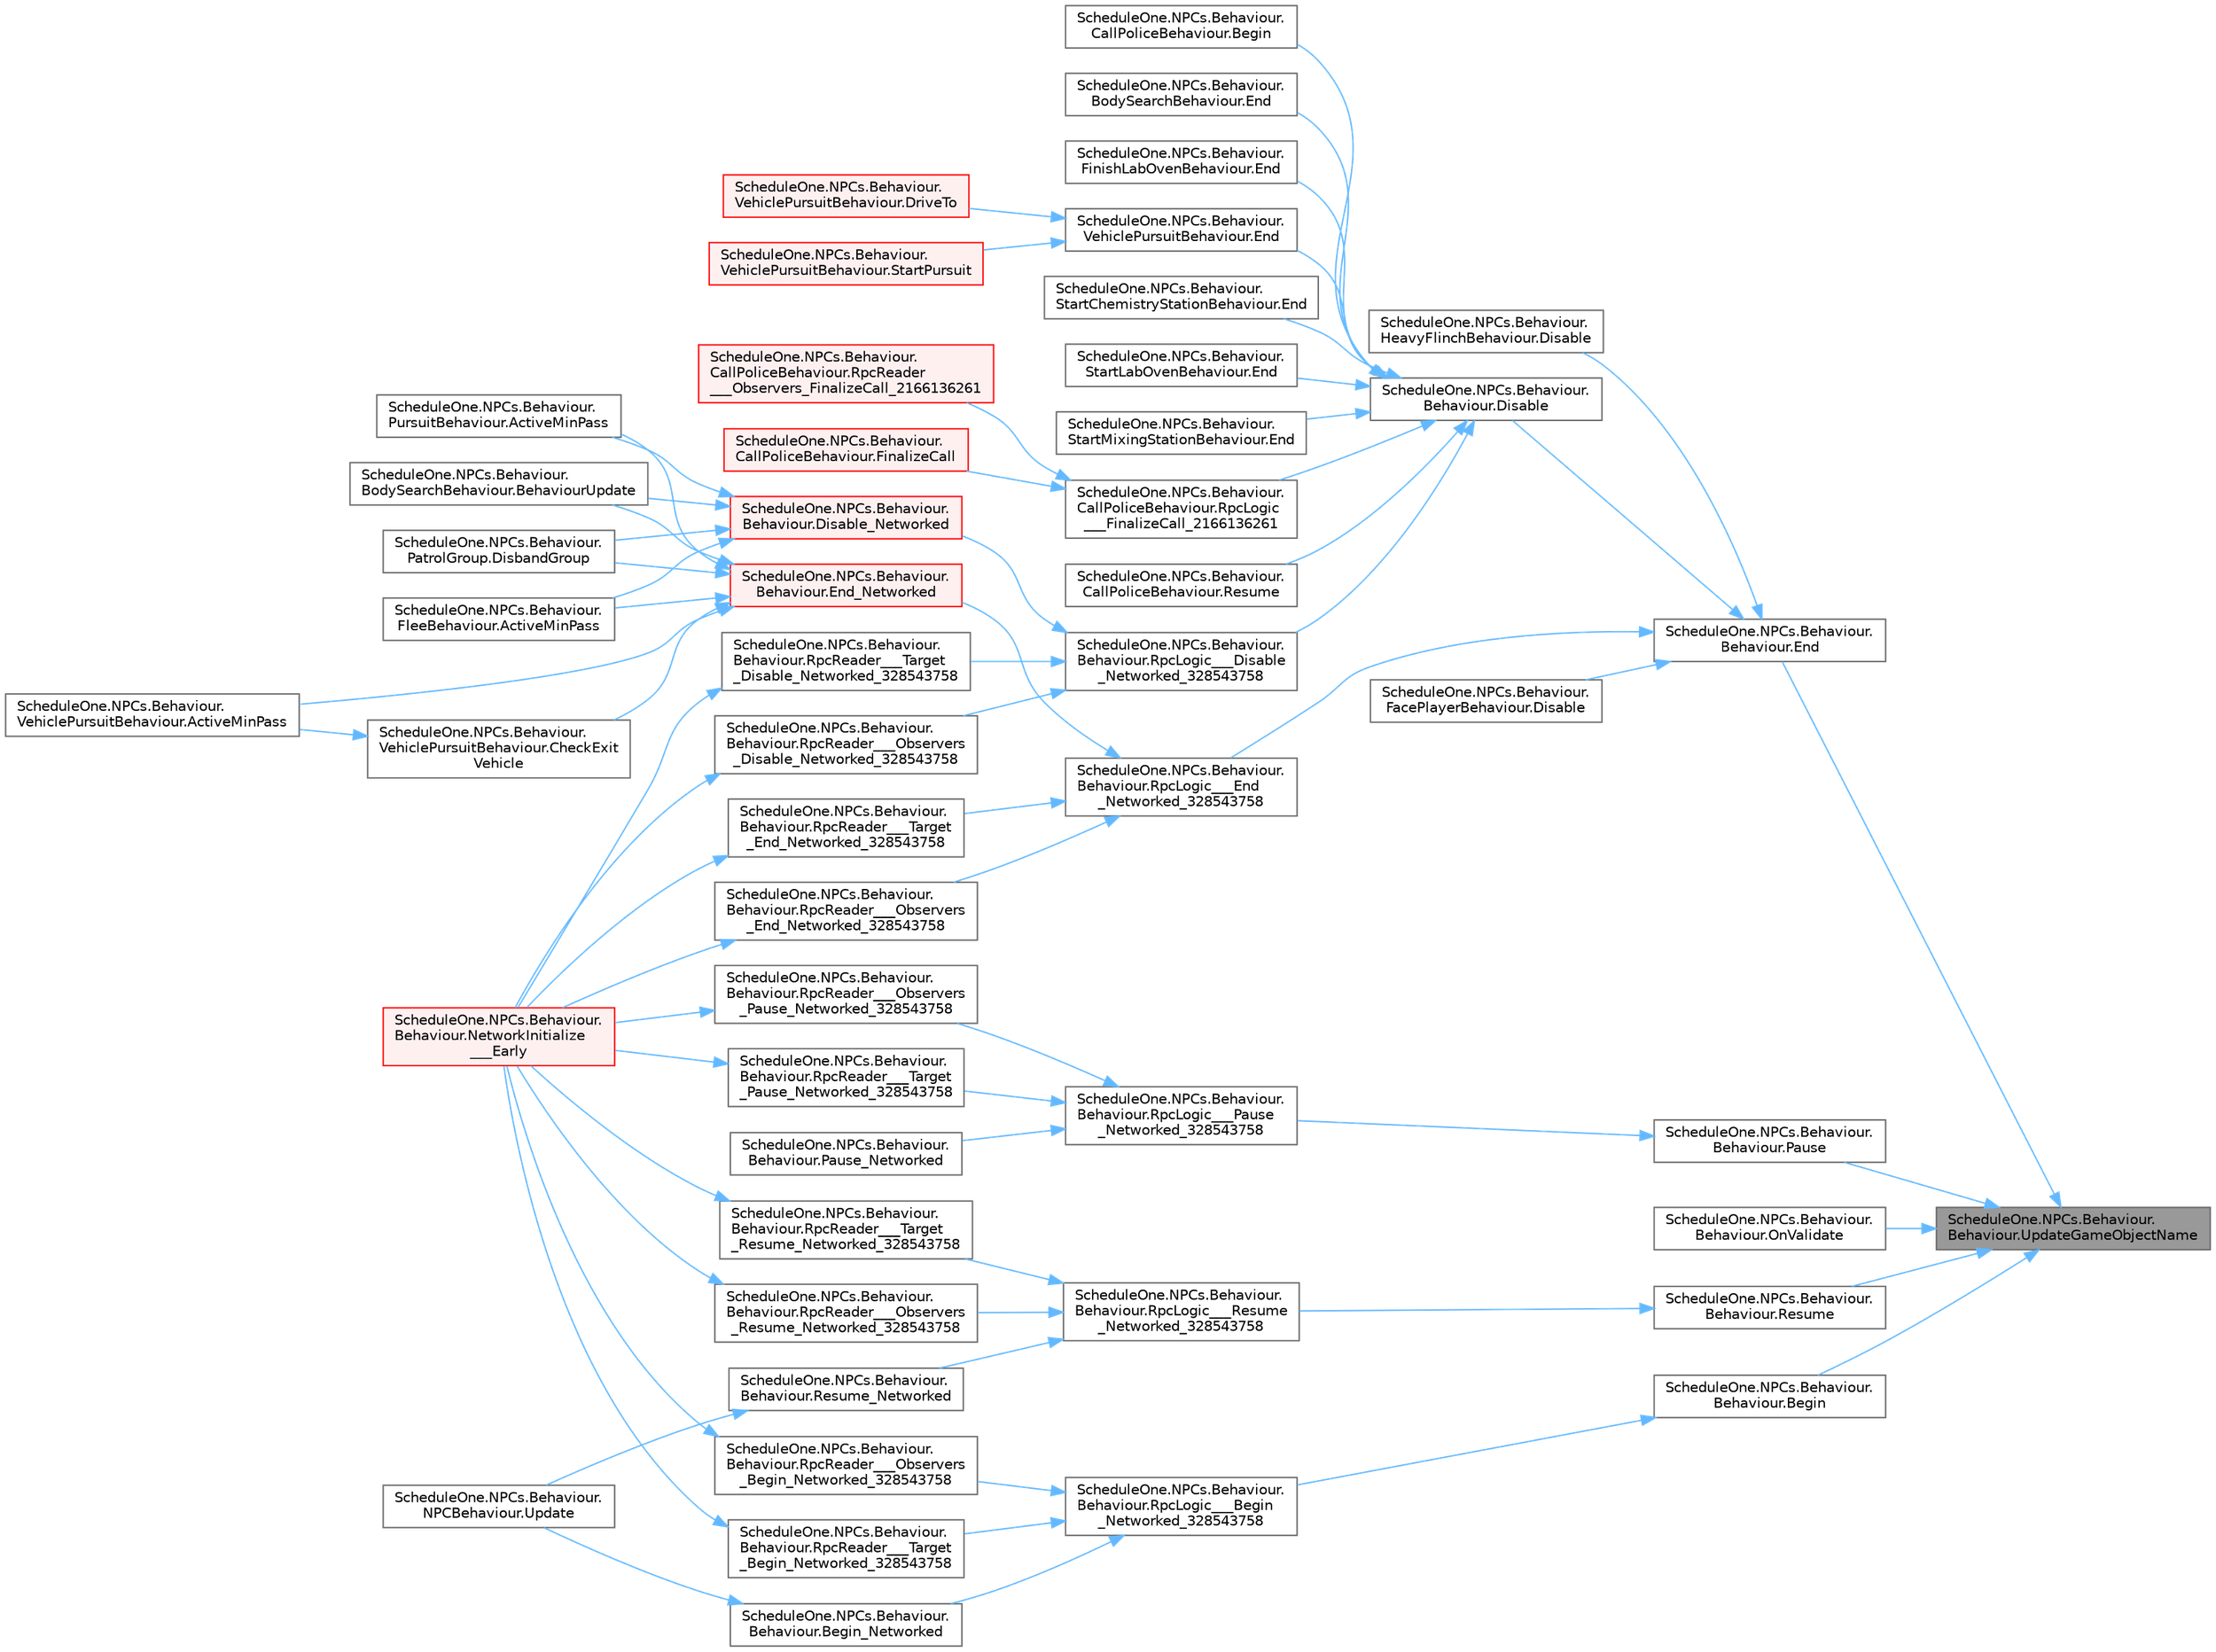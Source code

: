 digraph "ScheduleOne.NPCs.Behaviour.Behaviour.UpdateGameObjectName"
{
 // LATEX_PDF_SIZE
  bgcolor="transparent";
  edge [fontname=Helvetica,fontsize=10,labelfontname=Helvetica,labelfontsize=10];
  node [fontname=Helvetica,fontsize=10,shape=box,height=0.2,width=0.4];
  rankdir="RL";
  Node1 [id="Node000001",label="ScheduleOne.NPCs.Behaviour.\lBehaviour.UpdateGameObjectName",height=0.2,width=0.4,color="gray40", fillcolor="grey60", style="filled", fontcolor="black",tooltip=" "];
  Node1 -> Node2 [id="edge1_Node000001_Node000002",dir="back",color="steelblue1",style="solid",tooltip=" "];
  Node2 [id="Node000002",label="ScheduleOne.NPCs.Behaviour.\lBehaviour.Begin",height=0.2,width=0.4,color="grey40", fillcolor="white", style="filled",URL="$class_schedule_one_1_1_n_p_cs_1_1_behaviour_1_1_behaviour.html#a60e0c625a88112a046d10832d3f4d72b",tooltip=" "];
  Node2 -> Node3 [id="edge2_Node000002_Node000003",dir="back",color="steelblue1",style="solid",tooltip=" "];
  Node3 [id="Node000003",label="ScheduleOne.NPCs.Behaviour.\lBehaviour.RpcLogic___Begin\l_Networked_328543758",height=0.2,width=0.4,color="grey40", fillcolor="white", style="filled",URL="$class_schedule_one_1_1_n_p_cs_1_1_behaviour_1_1_behaviour.html#a48c6908cd5803a4c48dc67566a033fd1",tooltip=" "];
  Node3 -> Node4 [id="edge3_Node000003_Node000004",dir="back",color="steelblue1",style="solid",tooltip=" "];
  Node4 [id="Node000004",label="ScheduleOne.NPCs.Behaviour.\lBehaviour.Begin_Networked",height=0.2,width=0.4,color="grey40", fillcolor="white", style="filled",URL="$class_schedule_one_1_1_n_p_cs_1_1_behaviour_1_1_behaviour.html#a897fee547fa19df42e6e460cc57b1ecd",tooltip=" "];
  Node4 -> Node5 [id="edge4_Node000004_Node000005",dir="back",color="steelblue1",style="solid",tooltip=" "];
  Node5 [id="Node000005",label="ScheduleOne.NPCs.Behaviour.\lNPCBehaviour.Update",height=0.2,width=0.4,color="grey40", fillcolor="white", style="filled",URL="$class_schedule_one_1_1_n_p_cs_1_1_behaviour_1_1_n_p_c_behaviour.html#a508c2880d3e417f490fd1708e06e5d5b",tooltip=" "];
  Node3 -> Node6 [id="edge5_Node000003_Node000006",dir="back",color="steelblue1",style="solid",tooltip=" "];
  Node6 [id="Node000006",label="ScheduleOne.NPCs.Behaviour.\lBehaviour.RpcReader___Observers\l_Begin_Networked_328543758",height=0.2,width=0.4,color="grey40", fillcolor="white", style="filled",URL="$class_schedule_one_1_1_n_p_cs_1_1_behaviour_1_1_behaviour.html#a84b1ef67ee5657ea54d90703b02b5835",tooltip=" "];
  Node6 -> Node7 [id="edge6_Node000006_Node000007",dir="back",color="steelblue1",style="solid",tooltip=" "];
  Node7 [id="Node000007",label="ScheduleOne.NPCs.Behaviour.\lBehaviour.NetworkInitialize\l___Early",height=0.2,width=0.4,color="red", fillcolor="#FFF0F0", style="filled",URL="$class_schedule_one_1_1_n_p_cs_1_1_behaviour_1_1_behaviour.html#a2d32f92901b5fce9e5384c03e1546ee3",tooltip=" "];
  Node3 -> Node10 [id="edge7_Node000003_Node000010",dir="back",color="steelblue1",style="solid",tooltip=" "];
  Node10 [id="Node000010",label="ScheduleOne.NPCs.Behaviour.\lBehaviour.RpcReader___Target\l_Begin_Networked_328543758",height=0.2,width=0.4,color="grey40", fillcolor="white", style="filled",URL="$class_schedule_one_1_1_n_p_cs_1_1_behaviour_1_1_behaviour.html#a175c3229787f376ab715bf28baf46ada",tooltip=" "];
  Node10 -> Node7 [id="edge8_Node000010_Node000007",dir="back",color="steelblue1",style="solid",tooltip=" "];
  Node1 -> Node11 [id="edge9_Node000001_Node000011",dir="back",color="steelblue1",style="solid",tooltip=" "];
  Node11 [id="Node000011",label="ScheduleOne.NPCs.Behaviour.\lBehaviour.End",height=0.2,width=0.4,color="grey40", fillcolor="white", style="filled",URL="$class_schedule_one_1_1_n_p_cs_1_1_behaviour_1_1_behaviour.html#a507a80330ca288470b29902ea13896a8",tooltip=" "];
  Node11 -> Node12 [id="edge10_Node000011_Node000012",dir="back",color="steelblue1",style="solid",tooltip=" "];
  Node12 [id="Node000012",label="ScheduleOne.NPCs.Behaviour.\lBehaviour.Disable",height=0.2,width=0.4,color="grey40", fillcolor="white", style="filled",URL="$class_schedule_one_1_1_n_p_cs_1_1_behaviour_1_1_behaviour.html#ab455acd4ec758d21883c5863fcab5bdc",tooltip=" "];
  Node12 -> Node13 [id="edge11_Node000012_Node000013",dir="back",color="steelblue1",style="solid",tooltip=" "];
  Node13 [id="Node000013",label="ScheduleOne.NPCs.Behaviour.\lCallPoliceBehaviour.Begin",height=0.2,width=0.4,color="grey40", fillcolor="white", style="filled",URL="$class_schedule_one_1_1_n_p_cs_1_1_behaviour_1_1_call_police_behaviour.html#a3fb015e9f1d2d90c372ba51229cc2043",tooltip=" "];
  Node12 -> Node14 [id="edge12_Node000012_Node000014",dir="back",color="steelblue1",style="solid",tooltip=" "];
  Node14 [id="Node000014",label="ScheduleOne.NPCs.Behaviour.\lBodySearchBehaviour.End",height=0.2,width=0.4,color="grey40", fillcolor="white", style="filled",URL="$class_schedule_one_1_1_n_p_cs_1_1_behaviour_1_1_body_search_behaviour.html#a97e0b4bb95dcf182bdede62e32ef5540",tooltip=" "];
  Node12 -> Node15 [id="edge13_Node000012_Node000015",dir="back",color="steelblue1",style="solid",tooltip=" "];
  Node15 [id="Node000015",label="ScheduleOne.NPCs.Behaviour.\lFinishLabOvenBehaviour.End",height=0.2,width=0.4,color="grey40", fillcolor="white", style="filled",URL="$class_schedule_one_1_1_n_p_cs_1_1_behaviour_1_1_finish_lab_oven_behaviour.html#ac3df055a0465ca588987a719361ebb8b",tooltip=" "];
  Node12 -> Node16 [id="edge14_Node000012_Node000016",dir="back",color="steelblue1",style="solid",tooltip=" "];
  Node16 [id="Node000016",label="ScheduleOne.NPCs.Behaviour.\lStartChemistryStationBehaviour.End",height=0.2,width=0.4,color="grey40", fillcolor="white", style="filled",URL="$class_schedule_one_1_1_n_p_cs_1_1_behaviour_1_1_start_chemistry_station_behaviour.html#a5243c24a43aae5e02d8d13c6ba9967c9",tooltip=" "];
  Node12 -> Node17 [id="edge15_Node000012_Node000017",dir="back",color="steelblue1",style="solid",tooltip=" "];
  Node17 [id="Node000017",label="ScheduleOne.NPCs.Behaviour.\lStartLabOvenBehaviour.End",height=0.2,width=0.4,color="grey40", fillcolor="white", style="filled",URL="$class_schedule_one_1_1_n_p_cs_1_1_behaviour_1_1_start_lab_oven_behaviour.html#ab3617f0fb0af2de4bd89b995822cf578",tooltip=" "];
  Node12 -> Node18 [id="edge16_Node000012_Node000018",dir="back",color="steelblue1",style="solid",tooltip=" "];
  Node18 [id="Node000018",label="ScheduleOne.NPCs.Behaviour.\lStartMixingStationBehaviour.End",height=0.2,width=0.4,color="grey40", fillcolor="white", style="filled",URL="$class_schedule_one_1_1_n_p_cs_1_1_behaviour_1_1_start_mixing_station_behaviour.html#a60ff95b19999febc94cdc7fa61100231",tooltip=" "];
  Node12 -> Node19 [id="edge17_Node000012_Node000019",dir="back",color="steelblue1",style="solid",tooltip=" "];
  Node19 [id="Node000019",label="ScheduleOne.NPCs.Behaviour.\lVehiclePursuitBehaviour.End",height=0.2,width=0.4,color="grey40", fillcolor="white", style="filled",URL="$class_schedule_one_1_1_n_p_cs_1_1_behaviour_1_1_vehicle_pursuit_behaviour.html#a187af7906def67d1c564623dfe773bac",tooltip=" "];
  Node19 -> Node20 [id="edge18_Node000019_Node000020",dir="back",color="steelblue1",style="solid",tooltip=" "];
  Node20 [id="Node000020",label="ScheduleOne.NPCs.Behaviour.\lVehiclePursuitBehaviour.DriveTo",height=0.2,width=0.4,color="red", fillcolor="#FFF0F0", style="filled",URL="$class_schedule_one_1_1_n_p_cs_1_1_behaviour_1_1_vehicle_pursuit_behaviour.html#a2af1261a4f376a56a47a281ab5831db5",tooltip=" "];
  Node19 -> Node28 [id="edge19_Node000019_Node000028",dir="back",color="steelblue1",style="solid",tooltip=" "];
  Node28 [id="Node000028",label="ScheduleOne.NPCs.Behaviour.\lVehiclePursuitBehaviour.StartPursuit",height=0.2,width=0.4,color="red", fillcolor="#FFF0F0", style="filled",URL="$class_schedule_one_1_1_n_p_cs_1_1_behaviour_1_1_vehicle_pursuit_behaviour.html#ab1b45f9b36673e87d67a66e313898e7e",tooltip=" "];
  Node12 -> Node30 [id="edge20_Node000012_Node000030",dir="back",color="steelblue1",style="solid",tooltip=" "];
  Node30 [id="Node000030",label="ScheduleOne.NPCs.Behaviour.\lCallPoliceBehaviour.Resume",height=0.2,width=0.4,color="grey40", fillcolor="white", style="filled",URL="$class_schedule_one_1_1_n_p_cs_1_1_behaviour_1_1_call_police_behaviour.html#a751e0bb6cec798b31ca267e7818559b3",tooltip=" "];
  Node12 -> Node31 [id="edge21_Node000012_Node000031",dir="back",color="steelblue1",style="solid",tooltip=" "];
  Node31 [id="Node000031",label="ScheduleOne.NPCs.Behaviour.\lBehaviour.RpcLogic___Disable\l_Networked_328543758",height=0.2,width=0.4,color="grey40", fillcolor="white", style="filled",URL="$class_schedule_one_1_1_n_p_cs_1_1_behaviour_1_1_behaviour.html#a3789b016144dd197f152255ba7e53298",tooltip=" "];
  Node31 -> Node32 [id="edge22_Node000031_Node000032",dir="back",color="steelblue1",style="solid",tooltip=" "];
  Node32 [id="Node000032",label="ScheduleOne.NPCs.Behaviour.\lBehaviour.Disable_Networked",height=0.2,width=0.4,color="red", fillcolor="#FFF0F0", style="filled",URL="$class_schedule_one_1_1_n_p_cs_1_1_behaviour_1_1_behaviour.html#a030b0748b6a93dd2e25f299afcc79884",tooltip=" "];
  Node32 -> Node38 [id="edge23_Node000032_Node000038",dir="back",color="steelblue1",style="solid",tooltip=" "];
  Node38 [id="Node000038",label="ScheduleOne.NPCs.Behaviour.\lFleeBehaviour.ActiveMinPass",height=0.2,width=0.4,color="grey40", fillcolor="white", style="filled",URL="$class_schedule_one_1_1_n_p_cs_1_1_behaviour_1_1_flee_behaviour.html#a87032ab3d9798b080bdc815b745925e2",tooltip=" "];
  Node32 -> Node43 [id="edge24_Node000032_Node000043",dir="back",color="steelblue1",style="solid",tooltip=" "];
  Node43 [id="Node000043",label="ScheduleOne.NPCs.Behaviour.\lPursuitBehaviour.ActiveMinPass",height=0.2,width=0.4,color="grey40", fillcolor="white", style="filled",URL="$class_schedule_one_1_1_n_p_cs_1_1_behaviour_1_1_pursuit_behaviour.html#aed41fae40e84c9b3bdc7452ccec7ec61",tooltip=" "];
  Node32 -> Node49 [id="edge25_Node000032_Node000049",dir="back",color="steelblue1",style="solid",tooltip=" "];
  Node49 [id="Node000049",label="ScheduleOne.NPCs.Behaviour.\lBodySearchBehaviour.BehaviourUpdate",height=0.2,width=0.4,color="grey40", fillcolor="white", style="filled",URL="$class_schedule_one_1_1_n_p_cs_1_1_behaviour_1_1_body_search_behaviour.html#a801a0f52e6e7766e04d2a91aeb8a8621",tooltip=" "];
  Node32 -> Node60 [id="edge26_Node000032_Node000060",dir="back",color="steelblue1",style="solid",tooltip=" "];
  Node60 [id="Node000060",label="ScheduleOne.NPCs.Behaviour.\lPatrolGroup.DisbandGroup",height=0.2,width=0.4,color="grey40", fillcolor="white", style="filled",URL="$class_schedule_one_1_1_n_p_cs_1_1_behaviour_1_1_patrol_group.html#a59a56cf05ba4ab1e0733ae926120e892",tooltip=" "];
  Node31 -> Node153 [id="edge27_Node000031_Node000153",dir="back",color="steelblue1",style="solid",tooltip=" "];
  Node153 [id="Node000153",label="ScheduleOne.NPCs.Behaviour.\lBehaviour.RpcReader___Observers\l_Disable_Networked_328543758",height=0.2,width=0.4,color="grey40", fillcolor="white", style="filled",URL="$class_schedule_one_1_1_n_p_cs_1_1_behaviour_1_1_behaviour.html#a413328ae2f4ed31fe618c803bbd01734",tooltip=" "];
  Node153 -> Node7 [id="edge28_Node000153_Node000007",dir="back",color="steelblue1",style="solid",tooltip=" "];
  Node31 -> Node154 [id="edge29_Node000031_Node000154",dir="back",color="steelblue1",style="solid",tooltip=" "];
  Node154 [id="Node000154",label="ScheduleOne.NPCs.Behaviour.\lBehaviour.RpcReader___Target\l_Disable_Networked_328543758",height=0.2,width=0.4,color="grey40", fillcolor="white", style="filled",URL="$class_schedule_one_1_1_n_p_cs_1_1_behaviour_1_1_behaviour.html#a139f4aa24ce03e5e6b478bf36156e6f3",tooltip=" "];
  Node154 -> Node7 [id="edge30_Node000154_Node000007",dir="back",color="steelblue1",style="solid",tooltip=" "];
  Node12 -> Node155 [id="edge31_Node000012_Node000155",dir="back",color="steelblue1",style="solid",tooltip=" "];
  Node155 [id="Node000155",label="ScheduleOne.NPCs.Behaviour.\lCallPoliceBehaviour.RpcLogic\l___FinalizeCall_2166136261",height=0.2,width=0.4,color="grey40", fillcolor="white", style="filled",URL="$class_schedule_one_1_1_n_p_cs_1_1_behaviour_1_1_call_police_behaviour.html#a03b0b6611cf4b6963ff8f721345b9778",tooltip=" "];
  Node155 -> Node156 [id="edge32_Node000155_Node000156",dir="back",color="steelblue1",style="solid",tooltip=" "];
  Node156 [id="Node000156",label="ScheduleOne.NPCs.Behaviour.\lCallPoliceBehaviour.FinalizeCall",height=0.2,width=0.4,color="red", fillcolor="#FFF0F0", style="filled",URL="$class_schedule_one_1_1_n_p_cs_1_1_behaviour_1_1_call_police_behaviour.html#a6acf223830ca0c24aaca0caae71da76e",tooltip=" "];
  Node155 -> Node158 [id="edge33_Node000155_Node000158",dir="back",color="steelblue1",style="solid",tooltip=" "];
  Node158 [id="Node000158",label="ScheduleOne.NPCs.Behaviour.\lCallPoliceBehaviour.RpcReader\l___Observers_FinalizeCall_2166136261",height=0.2,width=0.4,color="red", fillcolor="#FFF0F0", style="filled",URL="$class_schedule_one_1_1_n_p_cs_1_1_behaviour_1_1_call_police_behaviour.html#af0d09f4613b52913f855ebf70ebd3796",tooltip=" "];
  Node11 -> Node162 [id="edge34_Node000011_Node000162",dir="back",color="steelblue1",style="solid",tooltip=" "];
  Node162 [id="Node000162",label="ScheduleOne.NPCs.Behaviour.\lFacePlayerBehaviour.Disable",height=0.2,width=0.4,color="grey40", fillcolor="white", style="filled",URL="$class_schedule_one_1_1_n_p_cs_1_1_behaviour_1_1_face_player_behaviour.html#aaf05840d211bfc82513291971de45aff",tooltip=" "];
  Node11 -> Node163 [id="edge35_Node000011_Node000163",dir="back",color="steelblue1",style="solid",tooltip=" "];
  Node163 [id="Node000163",label="ScheduleOne.NPCs.Behaviour.\lHeavyFlinchBehaviour.Disable",height=0.2,width=0.4,color="grey40", fillcolor="white", style="filled",URL="$class_schedule_one_1_1_n_p_cs_1_1_behaviour_1_1_heavy_flinch_behaviour.html#ad6682e19efa40f939f822d8ef899f3ae",tooltip=" "];
  Node11 -> Node164 [id="edge36_Node000011_Node000164",dir="back",color="steelblue1",style="solid",tooltip=" "];
  Node164 [id="Node000164",label="ScheduleOne.NPCs.Behaviour.\lBehaviour.RpcLogic___End\l_Networked_328543758",height=0.2,width=0.4,color="grey40", fillcolor="white", style="filled",URL="$class_schedule_one_1_1_n_p_cs_1_1_behaviour_1_1_behaviour.html#add86d407cf2e823fd72434bd5edfc3ff",tooltip=" "];
  Node164 -> Node165 [id="edge37_Node000164_Node000165",dir="back",color="steelblue1",style="solid",tooltip=" "];
  Node165 [id="Node000165",label="ScheduleOne.NPCs.Behaviour.\lBehaviour.End_Networked",height=0.2,width=0.4,color="red", fillcolor="#FFF0F0", style="filled",URL="$class_schedule_one_1_1_n_p_cs_1_1_behaviour_1_1_behaviour.html#a40de89b7ce6a0b27321d7d38268488f1",tooltip=" "];
  Node165 -> Node38 [id="edge38_Node000165_Node000038",dir="back",color="steelblue1",style="solid",tooltip=" "];
  Node165 -> Node43 [id="edge39_Node000165_Node000043",dir="back",color="steelblue1",style="solid",tooltip=" "];
  Node165 -> Node166 [id="edge40_Node000165_Node000166",dir="back",color="steelblue1",style="solid",tooltip=" "];
  Node166 [id="Node000166",label="ScheduleOne.NPCs.Behaviour.\lVehiclePursuitBehaviour.ActiveMinPass",height=0.2,width=0.4,color="grey40", fillcolor="white", style="filled",URL="$class_schedule_one_1_1_n_p_cs_1_1_behaviour_1_1_vehicle_pursuit_behaviour.html#adaf817dd7d303458dd8f5c27e3b6d995",tooltip=" "];
  Node165 -> Node49 [id="edge41_Node000165_Node000049",dir="back",color="steelblue1",style="solid",tooltip=" "];
  Node165 -> Node167 [id="edge42_Node000165_Node000167",dir="back",color="steelblue1",style="solid",tooltip=" "];
  Node167 [id="Node000167",label="ScheduleOne.NPCs.Behaviour.\lVehiclePursuitBehaviour.CheckExit\lVehicle",height=0.2,width=0.4,color="grey40", fillcolor="white", style="filled",URL="$class_schedule_one_1_1_n_p_cs_1_1_behaviour_1_1_vehicle_pursuit_behaviour.html#a3734bdb920da9621557dff54488fab15",tooltip=" "];
  Node167 -> Node166 [id="edge43_Node000167_Node000166",dir="back",color="steelblue1",style="solid",tooltip=" "];
  Node165 -> Node60 [id="edge44_Node000165_Node000060",dir="back",color="steelblue1",style="solid",tooltip=" "];
  Node164 -> Node210 [id="edge45_Node000164_Node000210",dir="back",color="steelblue1",style="solid",tooltip=" "];
  Node210 [id="Node000210",label="ScheduleOne.NPCs.Behaviour.\lBehaviour.RpcReader___Observers\l_End_Networked_328543758",height=0.2,width=0.4,color="grey40", fillcolor="white", style="filled",URL="$class_schedule_one_1_1_n_p_cs_1_1_behaviour_1_1_behaviour.html#a9607bca401a08ed637dd283eeae18e0d",tooltip=" "];
  Node210 -> Node7 [id="edge46_Node000210_Node000007",dir="back",color="steelblue1",style="solid",tooltip=" "];
  Node164 -> Node211 [id="edge47_Node000164_Node000211",dir="back",color="steelblue1",style="solid",tooltip=" "];
  Node211 [id="Node000211",label="ScheduleOne.NPCs.Behaviour.\lBehaviour.RpcReader___Target\l_End_Networked_328543758",height=0.2,width=0.4,color="grey40", fillcolor="white", style="filled",URL="$class_schedule_one_1_1_n_p_cs_1_1_behaviour_1_1_behaviour.html#acc1f0577c4cfbc8ec06dfcc0d108779c",tooltip=" "];
  Node211 -> Node7 [id="edge48_Node000211_Node000007",dir="back",color="steelblue1",style="solid",tooltip=" "];
  Node1 -> Node212 [id="edge49_Node000001_Node000212",dir="back",color="steelblue1",style="solid",tooltip=" "];
  Node212 [id="Node000212",label="ScheduleOne.NPCs.Behaviour.\lBehaviour.OnValidate",height=0.2,width=0.4,color="grey40", fillcolor="white", style="filled",URL="$class_schedule_one_1_1_n_p_cs_1_1_behaviour_1_1_behaviour.html#a2b0462034b61b73c9f6e5d9e63e013ed",tooltip=" "];
  Node1 -> Node213 [id="edge50_Node000001_Node000213",dir="back",color="steelblue1",style="solid",tooltip=" "];
  Node213 [id="Node000213",label="ScheduleOne.NPCs.Behaviour.\lBehaviour.Pause",height=0.2,width=0.4,color="grey40", fillcolor="white", style="filled",URL="$class_schedule_one_1_1_n_p_cs_1_1_behaviour_1_1_behaviour.html#a80ae3cbced2126b6ced7e57e77523778",tooltip=" "];
  Node213 -> Node214 [id="edge51_Node000213_Node000214",dir="back",color="steelblue1",style="solid",tooltip=" "];
  Node214 [id="Node000214",label="ScheduleOne.NPCs.Behaviour.\lBehaviour.RpcLogic___Pause\l_Networked_328543758",height=0.2,width=0.4,color="grey40", fillcolor="white", style="filled",URL="$class_schedule_one_1_1_n_p_cs_1_1_behaviour_1_1_behaviour.html#aede3a33b04ca40fcada1762319392863",tooltip=" "];
  Node214 -> Node215 [id="edge52_Node000214_Node000215",dir="back",color="steelblue1",style="solid",tooltip=" "];
  Node215 [id="Node000215",label="ScheduleOne.NPCs.Behaviour.\lBehaviour.Pause_Networked",height=0.2,width=0.4,color="grey40", fillcolor="white", style="filled",URL="$class_schedule_one_1_1_n_p_cs_1_1_behaviour_1_1_behaviour.html#a6e96f598c33629ef1c86209e48357420",tooltip=" "];
  Node214 -> Node216 [id="edge53_Node000214_Node000216",dir="back",color="steelblue1",style="solid",tooltip=" "];
  Node216 [id="Node000216",label="ScheduleOne.NPCs.Behaviour.\lBehaviour.RpcReader___Observers\l_Pause_Networked_328543758",height=0.2,width=0.4,color="grey40", fillcolor="white", style="filled",URL="$class_schedule_one_1_1_n_p_cs_1_1_behaviour_1_1_behaviour.html#acb96a30e88650e7bbf09175b89081f3a",tooltip=" "];
  Node216 -> Node7 [id="edge54_Node000216_Node000007",dir="back",color="steelblue1",style="solid",tooltip=" "];
  Node214 -> Node217 [id="edge55_Node000214_Node000217",dir="back",color="steelblue1",style="solid",tooltip=" "];
  Node217 [id="Node000217",label="ScheduleOne.NPCs.Behaviour.\lBehaviour.RpcReader___Target\l_Pause_Networked_328543758",height=0.2,width=0.4,color="grey40", fillcolor="white", style="filled",URL="$class_schedule_one_1_1_n_p_cs_1_1_behaviour_1_1_behaviour.html#a9f33a5a6010cadef8d48b27c5dd234fb",tooltip=" "];
  Node217 -> Node7 [id="edge56_Node000217_Node000007",dir="back",color="steelblue1",style="solid",tooltip=" "];
  Node1 -> Node218 [id="edge57_Node000001_Node000218",dir="back",color="steelblue1",style="solid",tooltip=" "];
  Node218 [id="Node000218",label="ScheduleOne.NPCs.Behaviour.\lBehaviour.Resume",height=0.2,width=0.4,color="grey40", fillcolor="white", style="filled",URL="$class_schedule_one_1_1_n_p_cs_1_1_behaviour_1_1_behaviour.html#a995510e011c52379a1062a34ef3a9241",tooltip=" "];
  Node218 -> Node219 [id="edge58_Node000218_Node000219",dir="back",color="steelblue1",style="solid",tooltip=" "];
  Node219 [id="Node000219",label="ScheduleOne.NPCs.Behaviour.\lBehaviour.RpcLogic___Resume\l_Networked_328543758",height=0.2,width=0.4,color="grey40", fillcolor="white", style="filled",URL="$class_schedule_one_1_1_n_p_cs_1_1_behaviour_1_1_behaviour.html#a03cad19a16e9bc3635ed2a57102fb56c",tooltip=" "];
  Node219 -> Node220 [id="edge59_Node000219_Node000220",dir="back",color="steelblue1",style="solid",tooltip=" "];
  Node220 [id="Node000220",label="ScheduleOne.NPCs.Behaviour.\lBehaviour.Resume_Networked",height=0.2,width=0.4,color="grey40", fillcolor="white", style="filled",URL="$class_schedule_one_1_1_n_p_cs_1_1_behaviour_1_1_behaviour.html#aef59881594f5896d550482b3808eb0e6",tooltip=" "];
  Node220 -> Node5 [id="edge60_Node000220_Node000005",dir="back",color="steelblue1",style="solid",tooltip=" "];
  Node219 -> Node221 [id="edge61_Node000219_Node000221",dir="back",color="steelblue1",style="solid",tooltip=" "];
  Node221 [id="Node000221",label="ScheduleOne.NPCs.Behaviour.\lBehaviour.RpcReader___Observers\l_Resume_Networked_328543758",height=0.2,width=0.4,color="grey40", fillcolor="white", style="filled",URL="$class_schedule_one_1_1_n_p_cs_1_1_behaviour_1_1_behaviour.html#a53e99a1c685b00029d27298293648ea4",tooltip=" "];
  Node221 -> Node7 [id="edge62_Node000221_Node000007",dir="back",color="steelblue1",style="solid",tooltip=" "];
  Node219 -> Node222 [id="edge63_Node000219_Node000222",dir="back",color="steelblue1",style="solid",tooltip=" "];
  Node222 [id="Node000222",label="ScheduleOne.NPCs.Behaviour.\lBehaviour.RpcReader___Target\l_Resume_Networked_328543758",height=0.2,width=0.4,color="grey40", fillcolor="white", style="filled",URL="$class_schedule_one_1_1_n_p_cs_1_1_behaviour_1_1_behaviour.html#a2dbd2d6b1e137348993bdcc2604caf7e",tooltip=" "];
  Node222 -> Node7 [id="edge64_Node000222_Node000007",dir="back",color="steelblue1",style="solid",tooltip=" "];
}
